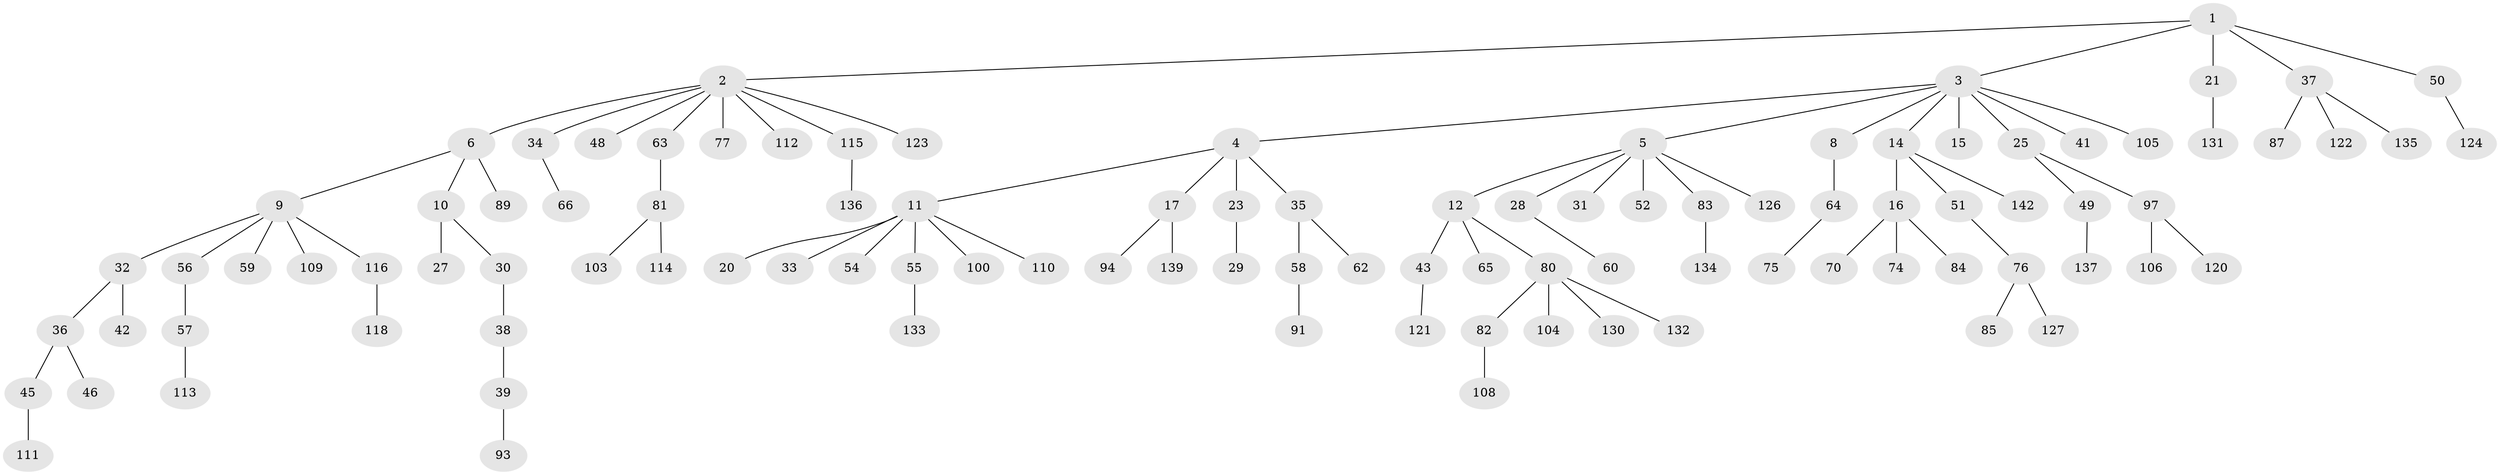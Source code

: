 // Generated by graph-tools (version 1.1) at 2025/52/02/27/25 19:52:11]
// undirected, 103 vertices, 102 edges
graph export_dot {
graph [start="1"]
  node [color=gray90,style=filled];
  1;
  2 [super="+24"];
  3 [super="+96"];
  4 [super="+7"];
  5 [super="+26"];
  6;
  8 [super="+13"];
  9 [super="+22"];
  10 [super="+47"];
  11 [super="+19"];
  12 [super="+69"];
  14 [super="+40"];
  15 [super="+18"];
  16 [super="+88"];
  17 [super="+99"];
  20;
  21 [super="+117"];
  23;
  25;
  27;
  28 [super="+71"];
  29 [super="+98"];
  30;
  31 [super="+140"];
  32 [super="+53"];
  33;
  34;
  35 [super="+90"];
  36 [super="+44"];
  37 [super="+73"];
  38 [super="+67"];
  39;
  41 [super="+125"];
  42;
  43;
  45 [super="+102"];
  46;
  48;
  49;
  50 [super="+61"];
  51 [super="+129"];
  52;
  54;
  55 [super="+68"];
  56;
  57 [super="+78"];
  58 [super="+72"];
  59 [super="+79"];
  60;
  62;
  63 [super="+119"];
  64;
  65;
  66;
  70;
  74;
  75 [super="+107"];
  76 [super="+92"];
  77;
  80 [super="+95"];
  81;
  82;
  83 [super="+86"];
  84;
  85;
  87;
  89 [super="+138"];
  91;
  93 [super="+101"];
  94;
  97 [super="+128"];
  100;
  103;
  104;
  105;
  106;
  108;
  109;
  110;
  111;
  112;
  113;
  114;
  115;
  116;
  118;
  120;
  121;
  122 [super="+144"];
  123 [super="+141"];
  124;
  126;
  127;
  130;
  131;
  132;
  133 [super="+143"];
  134;
  135;
  136;
  137;
  139;
  142;
  1 -- 2;
  1 -- 3;
  1 -- 21;
  1 -- 37;
  1 -- 50;
  2 -- 6;
  2 -- 115;
  2 -- 123;
  2 -- 48;
  2 -- 112;
  2 -- 34;
  2 -- 77;
  2 -- 63;
  3 -- 4;
  3 -- 5;
  3 -- 8;
  3 -- 14;
  3 -- 15;
  3 -- 25;
  3 -- 41;
  3 -- 105;
  4 -- 23;
  4 -- 35;
  4 -- 17;
  4 -- 11;
  5 -- 12;
  5 -- 31;
  5 -- 126;
  5 -- 83;
  5 -- 28;
  5 -- 52;
  6 -- 9;
  6 -- 10;
  6 -- 89;
  8 -- 64;
  9 -- 32;
  9 -- 59;
  9 -- 56;
  9 -- 116;
  9 -- 109;
  10 -- 27;
  10 -- 30;
  11 -- 20;
  11 -- 33;
  11 -- 54;
  11 -- 100;
  11 -- 110;
  11 -- 55;
  12 -- 43;
  12 -- 65;
  12 -- 80;
  14 -- 16;
  14 -- 142;
  14 -- 51;
  16 -- 70;
  16 -- 74;
  16 -- 84;
  17 -- 94;
  17 -- 139;
  21 -- 131;
  23 -- 29;
  25 -- 49;
  25 -- 97;
  28 -- 60;
  30 -- 38;
  32 -- 36;
  32 -- 42;
  34 -- 66;
  35 -- 58;
  35 -- 62;
  36 -- 45;
  36 -- 46;
  37 -- 87;
  37 -- 135;
  37 -- 122;
  38 -- 39;
  39 -- 93;
  43 -- 121;
  45 -- 111;
  49 -- 137;
  50 -- 124;
  51 -- 76;
  55 -- 133;
  56 -- 57;
  57 -- 113;
  58 -- 91;
  63 -- 81;
  64 -- 75;
  76 -- 85;
  76 -- 127;
  80 -- 82;
  80 -- 130;
  80 -- 132;
  80 -- 104;
  81 -- 103;
  81 -- 114;
  82 -- 108;
  83 -- 134;
  97 -- 106;
  97 -- 120;
  115 -- 136;
  116 -- 118;
}
